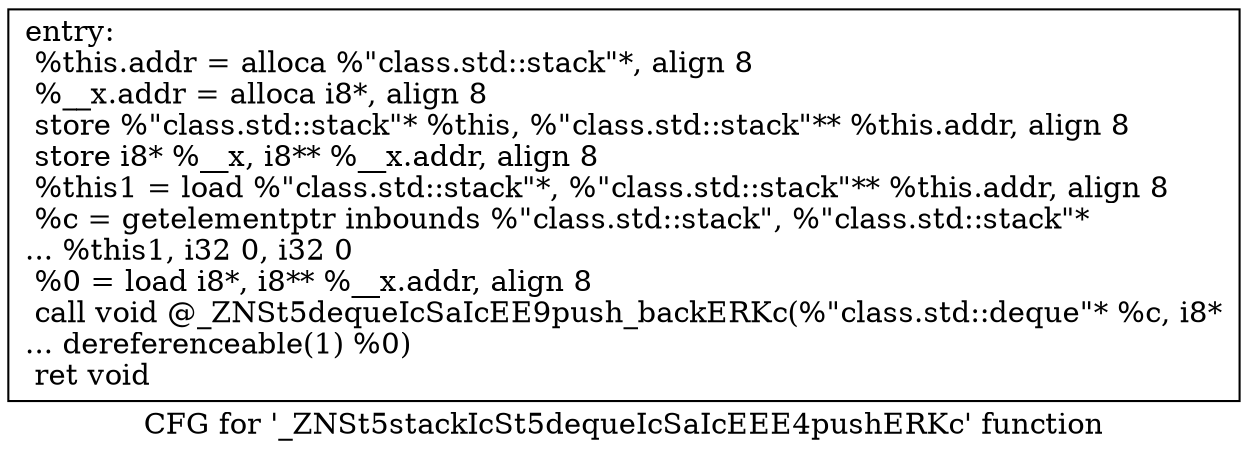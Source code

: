 digraph "CFG for '_ZNSt5stackIcSt5dequeIcSaIcEEE4pushERKc' function" {
	label="CFG for '_ZNSt5stackIcSt5dequeIcSaIcEEE4pushERKc' function";

	Node0x6b54aa0 [shape=record,label="{entry:\l  %this.addr = alloca %\"class.std::stack\"*, align 8\l  %__x.addr = alloca i8*, align 8\l  store %\"class.std::stack\"* %this, %\"class.std::stack\"** %this.addr, align 8\l  store i8* %__x, i8** %__x.addr, align 8\l  %this1 = load %\"class.std::stack\"*, %\"class.std::stack\"** %this.addr, align 8\l  %c = getelementptr inbounds %\"class.std::stack\", %\"class.std::stack\"*\l... %this1, i32 0, i32 0\l  %0 = load i8*, i8** %__x.addr, align 8\l  call void @_ZNSt5dequeIcSaIcEE9push_backERKc(%\"class.std::deque\"* %c, i8*\l... dereferenceable(1) %0)\l  ret void\l}"];
}
